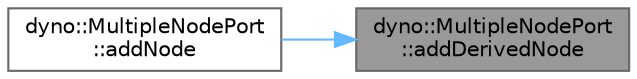 digraph "dyno::MultipleNodePort::addDerivedNode"
{
 // LATEX_PDF_SIZE
  bgcolor="transparent";
  edge [fontname=Helvetica,fontsize=10,labelfontname=Helvetica,labelfontsize=10];
  node [fontname=Helvetica,fontsize=10,shape=box,height=0.2,width=0.4];
  rankdir="RL";
  Node1 [id="Node000001",label="dyno::MultipleNodePort\l::addDerivedNode",height=0.2,width=0.4,color="gray40", fillcolor="grey60", style="filled", fontcolor="black",tooltip=" "];
  Node1 -> Node2 [id="edge1_Node000001_Node000002",dir="back",color="steelblue1",style="solid",tooltip=" "];
  Node2 [id="Node000002",label="dyno::MultipleNodePort\l::addNode",height=0.2,width=0.4,color="grey40", fillcolor="white", style="filled",URL="$classdyno_1_1_multiple_node_port.html#a669649040a09041eb57ba7c48ce1d11f",tooltip=" "];
}
